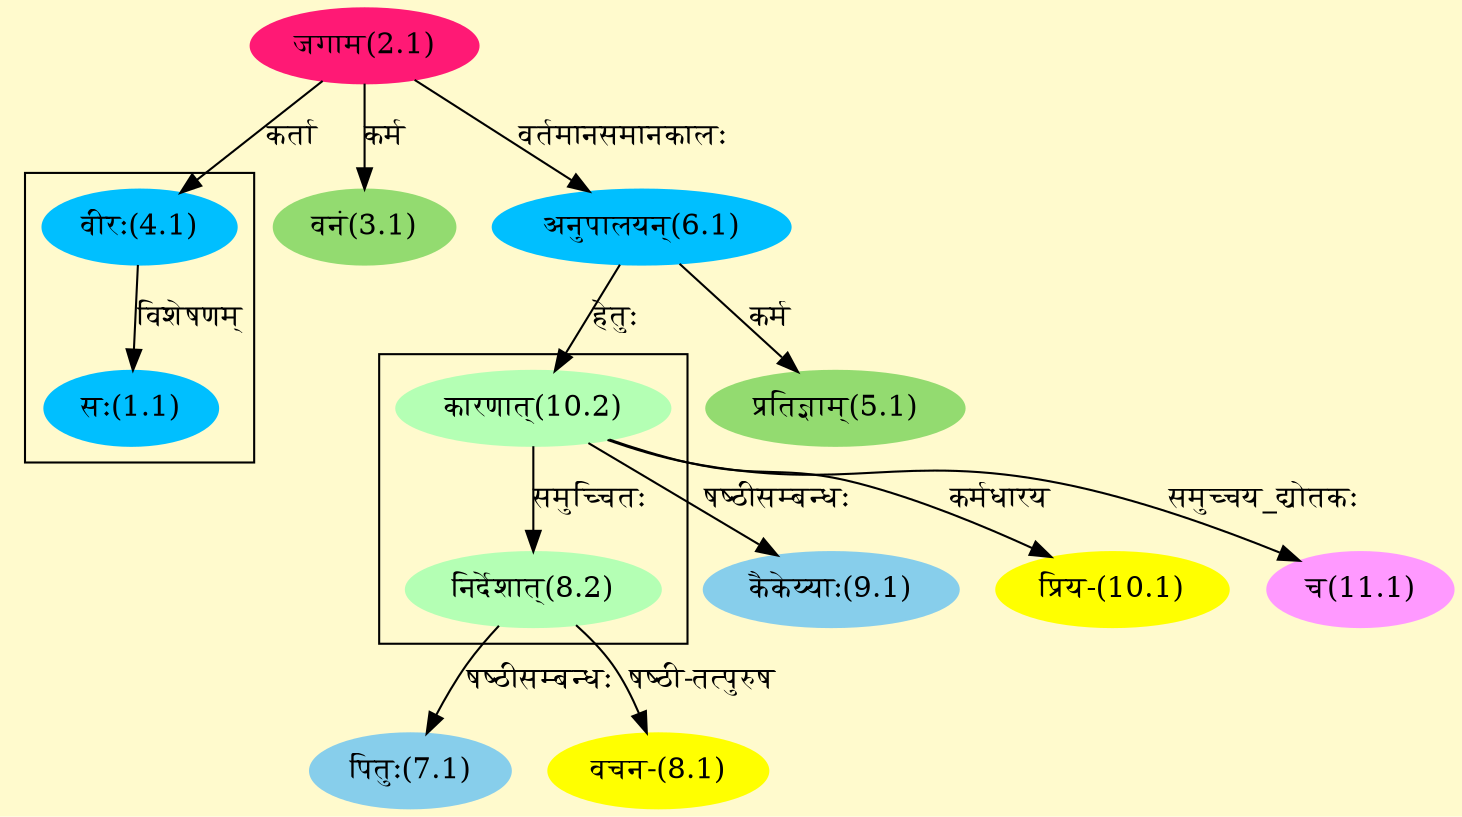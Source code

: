 digraph G{
rankdir=BT;
 compound=true;
 bgcolor="lemonchiffon1";

subgraph cluster_1{
Node1_1 [style=filled, color="#00BFFF" label = "सः(1.1)"]
Node4_1 [style=filled, color="#00BFFF" label = "वीरः(4.1)"]

}

subgraph cluster_2{
Node8_2 [style=filled, color="#B4FFB4" label = "निर्देशात्(8.2)"]
Node10_2 [style=filled, color="#B4FFB4" label = "कारणात्(10.2)"]

}
Node2_1 [style=filled, color="#FF1975" label = "जगाम(2.1)"]
Node4_1 [style=filled, color="#00BFFF" label = "वीरः(4.1)"]
Node [style=filled, color="" label = "()"]
Node3_1 [style=filled, color="#93DB70" label = "वनं(3.1)"]
Node5_1 [style=filled, color="#93DB70" label = "प्रतिज्ञाम्(5.1)"]
Node6_1 [style=filled, color="#00BFFF" label = "अनुपालयन्(6.1)"]
Node7_1 [style=filled, color="#87CEEB" label = "पितुः(7.1)"]
Node8_2 [style=filled, color="#B4FFB4" label = "निर्देशात्(8.2)"]
Node8_1 [style=filled, color="#FFFF00" label = "वचन-(8.1)"]
Node9_1 [style=filled, color="#87CEEB" label = "कैकेय्याः(9.1)"]
Node10_2 [style=filled, color="#B4FFB4" label = "कारणात्(10.2)"]
Node10_1 [style=filled, color="#FFFF00" label = "प्रिय-(10.1)"]
Node11_1 [style=filled, color="#FF99FF" label = "च(11.1)"]
/* Start of Relations section */

Node1_1 -> Node4_1 [  label="विशेषणम्"  dir="back" ]
Node3_1 -> Node2_1 [  label="कर्म"  dir="back" ]
Node4_1 -> Node2_1 [  label="कर्ता"  dir="back" ]
Node5_1 -> Node6_1 [  label="कर्म"  dir="back" ]
Node6_1 -> Node2_1 [  label="वर्तमानसमानकालः"  dir="back" ]
Node7_1 -> Node8_2 [  label="षष्ठीसम्बन्धः"  dir="back" ]
Node8_1 -> Node8_2 [  label="षष्ठी-तत्पुरुष"  dir="back" ]
Node8_2 -> Node10_2 [  label="समुच्चितः"  dir="back" ]
Node9_1 -> Node10_2 [  label="षष्ठीसम्बन्धः"  dir="back" ]
Node10_1 -> Node10_2 [  label="कर्मधारय"  dir="back" ]
Node10_2 -> Node6_1 [  label="हेतुः"  dir="back" ]
Node11_1 -> Node10_2 [  label="समुच्चय_द्योतकः"  dir="back" ]
}
